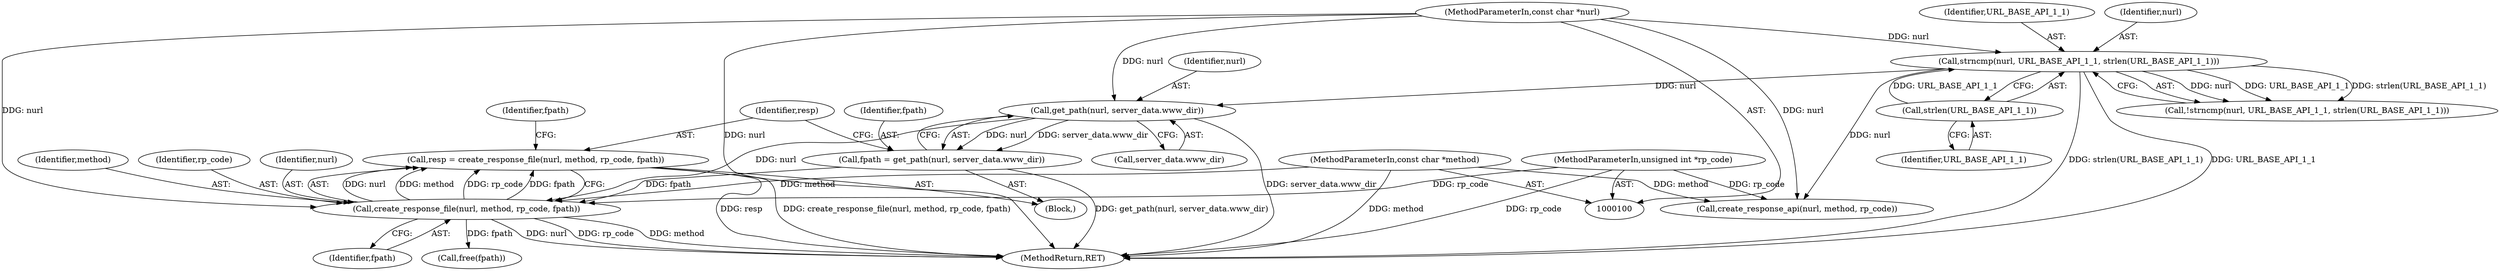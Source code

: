digraph "1_wpitchoune_8b10426dcc0246c1712a99460dd470dcb1cc4d9c@API" {
"1000134" [label="(Call,resp = create_response_file(nurl, method, rp_code, fpath))"];
"1000136" [label="(Call,create_response_file(nurl, method, rp_code, fpath))"];
"1000129" [label="(Call,get_path(nurl, server_data.www_dir))"];
"1000113" [label="(Call,strncmp(nurl, URL_BASE_API_1_1, strlen(URL_BASE_API_1_1)))"];
"1000101" [label="(MethodParameterIn,const char *nurl)"];
"1000116" [label="(Call,strlen(URL_BASE_API_1_1))"];
"1000102" [label="(MethodParameterIn,const char *method)"];
"1000103" [label="(MethodParameterIn,unsigned int *rp_code)"];
"1000127" [label="(Call,fpath = get_path(nurl, server_data.www_dir))"];
"1000128" [label="(Identifier,fpath)"];
"1000135" [label="(Identifier,resp)"];
"1000142" [label="(Identifier,fpath)"];
"1000101" [label="(MethodParameterIn,const char *nurl)"];
"1000138" [label="(Identifier,method)"];
"1000112" [label="(Call,!strncmp(nurl, URL_BASE_API_1_1, strlen(URL_BASE_API_1_1)))"];
"1000117" [label="(Identifier,URL_BASE_API_1_1)"];
"1000139" [label="(Identifier,rp_code)"];
"1000113" [label="(Call,strncmp(nurl, URL_BASE_API_1_1, strlen(URL_BASE_API_1_1)))"];
"1000140" [label="(Identifier,fpath)"];
"1000131" [label="(Call,server_data.www_dir)"];
"1000143" [label="(MethodReturn,RET)"];
"1000116" [label="(Call,strlen(URL_BASE_API_1_1))"];
"1000137" [label="(Identifier,nurl)"];
"1000127" [label="(Call,fpath = get_path(nurl, server_data.www_dir))"];
"1000115" [label="(Identifier,URL_BASE_API_1_1)"];
"1000141" [label="(Call,free(fpath))"];
"1000121" [label="(Call,create_response_api(nurl, method, rp_code))"];
"1000114" [label="(Identifier,nurl)"];
"1000103" [label="(MethodParameterIn,unsigned int *rp_code)"];
"1000136" [label="(Call,create_response_file(nurl, method, rp_code, fpath))"];
"1000130" [label="(Identifier,nurl)"];
"1000126" [label="(Block,)"];
"1000129" [label="(Call,get_path(nurl, server_data.www_dir))"];
"1000134" [label="(Call,resp = create_response_file(nurl, method, rp_code, fpath))"];
"1000102" [label="(MethodParameterIn,const char *method)"];
"1000134" -> "1000126"  [label="AST: "];
"1000134" -> "1000136"  [label="CFG: "];
"1000135" -> "1000134"  [label="AST: "];
"1000136" -> "1000134"  [label="AST: "];
"1000142" -> "1000134"  [label="CFG: "];
"1000134" -> "1000143"  [label="DDG: resp"];
"1000134" -> "1000143"  [label="DDG: create_response_file(nurl, method, rp_code, fpath)"];
"1000136" -> "1000134"  [label="DDG: nurl"];
"1000136" -> "1000134"  [label="DDG: method"];
"1000136" -> "1000134"  [label="DDG: rp_code"];
"1000136" -> "1000134"  [label="DDG: fpath"];
"1000136" -> "1000140"  [label="CFG: "];
"1000137" -> "1000136"  [label="AST: "];
"1000138" -> "1000136"  [label="AST: "];
"1000139" -> "1000136"  [label="AST: "];
"1000140" -> "1000136"  [label="AST: "];
"1000136" -> "1000143"  [label="DDG: method"];
"1000136" -> "1000143"  [label="DDG: nurl"];
"1000136" -> "1000143"  [label="DDG: rp_code"];
"1000129" -> "1000136"  [label="DDG: nurl"];
"1000101" -> "1000136"  [label="DDG: nurl"];
"1000102" -> "1000136"  [label="DDG: method"];
"1000103" -> "1000136"  [label="DDG: rp_code"];
"1000127" -> "1000136"  [label="DDG: fpath"];
"1000136" -> "1000141"  [label="DDG: fpath"];
"1000129" -> "1000127"  [label="AST: "];
"1000129" -> "1000131"  [label="CFG: "];
"1000130" -> "1000129"  [label="AST: "];
"1000131" -> "1000129"  [label="AST: "];
"1000127" -> "1000129"  [label="CFG: "];
"1000129" -> "1000143"  [label="DDG: server_data.www_dir"];
"1000129" -> "1000127"  [label="DDG: nurl"];
"1000129" -> "1000127"  [label="DDG: server_data.www_dir"];
"1000113" -> "1000129"  [label="DDG: nurl"];
"1000101" -> "1000129"  [label="DDG: nurl"];
"1000113" -> "1000112"  [label="AST: "];
"1000113" -> "1000116"  [label="CFG: "];
"1000114" -> "1000113"  [label="AST: "];
"1000115" -> "1000113"  [label="AST: "];
"1000116" -> "1000113"  [label="AST: "];
"1000112" -> "1000113"  [label="CFG: "];
"1000113" -> "1000143"  [label="DDG: strlen(URL_BASE_API_1_1)"];
"1000113" -> "1000143"  [label="DDG: URL_BASE_API_1_1"];
"1000113" -> "1000112"  [label="DDG: nurl"];
"1000113" -> "1000112"  [label="DDG: URL_BASE_API_1_1"];
"1000113" -> "1000112"  [label="DDG: strlen(URL_BASE_API_1_1)"];
"1000101" -> "1000113"  [label="DDG: nurl"];
"1000116" -> "1000113"  [label="DDG: URL_BASE_API_1_1"];
"1000113" -> "1000121"  [label="DDG: nurl"];
"1000101" -> "1000100"  [label="AST: "];
"1000101" -> "1000143"  [label="DDG: nurl"];
"1000101" -> "1000121"  [label="DDG: nurl"];
"1000116" -> "1000117"  [label="CFG: "];
"1000117" -> "1000116"  [label="AST: "];
"1000102" -> "1000100"  [label="AST: "];
"1000102" -> "1000143"  [label="DDG: method"];
"1000102" -> "1000121"  [label="DDG: method"];
"1000103" -> "1000100"  [label="AST: "];
"1000103" -> "1000143"  [label="DDG: rp_code"];
"1000103" -> "1000121"  [label="DDG: rp_code"];
"1000127" -> "1000126"  [label="AST: "];
"1000128" -> "1000127"  [label="AST: "];
"1000135" -> "1000127"  [label="CFG: "];
"1000127" -> "1000143"  [label="DDG: get_path(nurl, server_data.www_dir)"];
}
